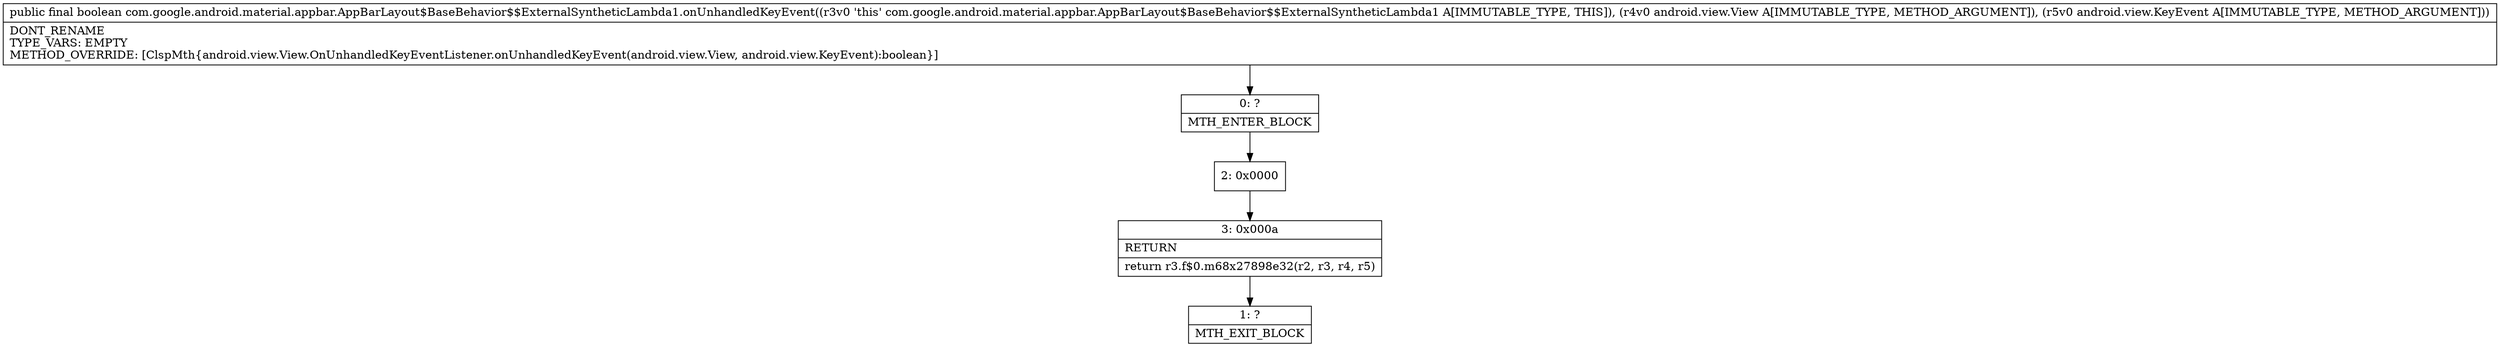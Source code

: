 digraph "CFG forcom.google.android.material.appbar.AppBarLayout$BaseBehavior$$ExternalSyntheticLambda1.onUnhandledKeyEvent(Landroid\/view\/View;Landroid\/view\/KeyEvent;)Z" {
Node_0 [shape=record,label="{0\:\ ?|MTH_ENTER_BLOCK\l}"];
Node_2 [shape=record,label="{2\:\ 0x0000}"];
Node_3 [shape=record,label="{3\:\ 0x000a|RETURN\l|return r3.f$0.m68x27898e32(r2, r3, r4, r5)\l}"];
Node_1 [shape=record,label="{1\:\ ?|MTH_EXIT_BLOCK\l}"];
MethodNode[shape=record,label="{public final boolean com.google.android.material.appbar.AppBarLayout$BaseBehavior$$ExternalSyntheticLambda1.onUnhandledKeyEvent((r3v0 'this' com.google.android.material.appbar.AppBarLayout$BaseBehavior$$ExternalSyntheticLambda1 A[IMMUTABLE_TYPE, THIS]), (r4v0 android.view.View A[IMMUTABLE_TYPE, METHOD_ARGUMENT]), (r5v0 android.view.KeyEvent A[IMMUTABLE_TYPE, METHOD_ARGUMENT]))  | DONT_RENAME\lTYPE_VARS: EMPTY\lMETHOD_OVERRIDE: [ClspMth\{android.view.View.OnUnhandledKeyEventListener.onUnhandledKeyEvent(android.view.View, android.view.KeyEvent):boolean\}]\l}"];
MethodNode -> Node_0;Node_0 -> Node_2;
Node_2 -> Node_3;
Node_3 -> Node_1;
}

